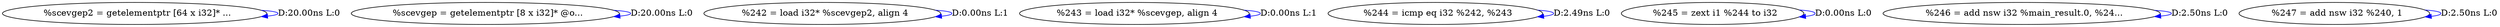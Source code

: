 digraph {
Node0x260b5a0[label="  %scevgep2 = getelementptr [64 x i32]* ..."];
Node0x260b5a0 -> Node0x260b5a0[label="D:20.00ns L:0",color=blue];
Node0x260b6c0[label="  %scevgep = getelementptr [8 x i32]* @o..."];
Node0x260b6c0 -> Node0x260b6c0[label="D:20.00ns L:0",color=blue];
Node0x260b880[label="  %242 = load i32* %scevgep2, align 4"];
Node0x260b880 -> Node0x260b880[label="D:0.00ns L:1",color=blue];
Node0x260b960[label="  %243 = load i32* %scevgep, align 4"];
Node0x260b960 -> Node0x260b960[label="D:0.00ns L:1",color=blue];
Node0x260ba40[label="  %244 = icmp eq i32 %242, %243"];
Node0x260ba40 -> Node0x260ba40[label="D:2.49ns L:0",color=blue];
Node0x260bb20[label="  %245 = zext i1 %244 to i32"];
Node0x260bb20 -> Node0x260bb20[label="D:0.00ns L:0",color=blue];
Node0x260bc00[label="  %246 = add nsw i32 %main_result.0, %24..."];
Node0x260bc00 -> Node0x260bc00[label="D:2.50ns L:0",color=blue];
Node0x260bce0[label="  %247 = add nsw i32 %240, 1"];
Node0x260bce0 -> Node0x260bce0[label="D:2.50ns L:0",color=blue];
}
